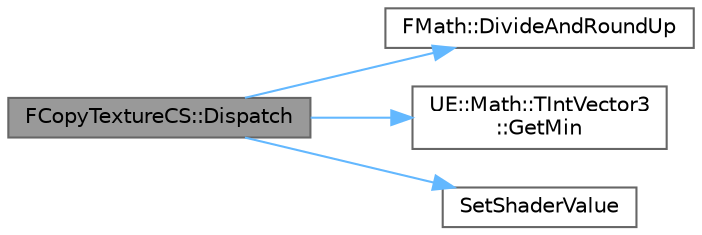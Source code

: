 digraph "FCopyTextureCS::Dispatch"
{
 // INTERACTIVE_SVG=YES
 // LATEX_PDF_SIZE
  bgcolor="transparent";
  edge [fontname=Helvetica,fontsize=10,labelfontname=Helvetica,labelfontsize=10];
  node [fontname=Helvetica,fontsize=10,shape=box,height=0.2,width=0.4];
  rankdir="LR";
  Node1 [id="Node000001",label="FCopyTextureCS::Dispatch",height=0.2,width=0.4,color="gray40", fillcolor="grey60", style="filled", fontcolor="black",tooltip=" "];
  Node1 -> Node2 [id="edge1_Node000001_Node000002",color="steelblue1",style="solid",tooltip=" "];
  Node2 [id="Node000002",label="FMath::DivideAndRoundUp",height=0.2,width=0.4,color="grey40", fillcolor="white", style="filled",URL="$dc/d20/structFMath.html#ae928a1450f7427dabf9ee2bec4677742",tooltip="Divides two integers and rounds up."];
  Node1 -> Node3 [id="edge2_Node000001_Node000003",color="steelblue1",style="solid",tooltip=" "];
  Node3 [id="Node000003",label="UE::Math::TIntVector3\l::GetMin",height=0.2,width=0.4,color="grey40", fillcolor="white", style="filled",URL="$d7/de1/structUE_1_1Math_1_1TIntVector3.html#af929e35ad4f69c3d20006cba79839ce3",tooltip="Gets the minimum value in the vector."];
  Node1 -> Node4 [id="edge3_Node000001_Node000004",color="steelblue1",style="solid",tooltip=" "];
  Node4 [id="Node000004",label="SetShaderValue",height=0.2,width=0.4,color="grey40", fillcolor="white", style="filled",URL="$d9/dfb/ShaderParameterUtils_8h.html#a86b906e1f3ca55ec80b1a24fc5f38b88",tooltip=" "];
}
